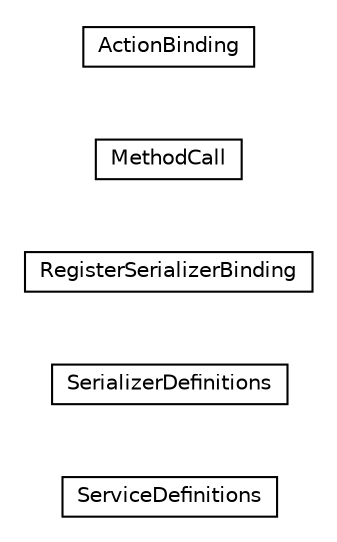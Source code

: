 #!/usr/local/bin/dot
#
# Class diagram 
# Generated by UMLGraph version R5_6-24-gf6e263 (http://www.umlgraph.org/)
#

digraph G {
	edge [fontname="Helvetica",fontsize=10,labelfontname="Helvetica",labelfontsize=10];
	node [fontname="Helvetica",fontsize=10,shape=plaintext];
	nodesep=0.25;
	ranksep=0.5;
	rankdir=LR;
	// com.gwtplatform.dispatch.rebind.type.ServiceDefinitions
	c14779 [label=<<table title="com.gwtplatform.dispatch.rebind.type.ServiceDefinitions" border="0" cellborder="1" cellspacing="0" cellpadding="2" port="p" href="./ServiceDefinitions.html">
		<tr><td><table border="0" cellspacing="0" cellpadding="1">
<tr><td align="center" balign="center"> ServiceDefinitions </td></tr>
		</table></td></tr>
		</table>>, URL="./ServiceDefinitions.html", fontname="Helvetica", fontcolor="black", fontsize=10.0];
	// com.gwtplatform.dispatch.rebind.type.SerializerDefinitions
	c14780 [label=<<table title="com.gwtplatform.dispatch.rebind.type.SerializerDefinitions" border="0" cellborder="1" cellspacing="0" cellpadding="2" port="p" href="./SerializerDefinitions.html">
		<tr><td><table border="0" cellspacing="0" cellpadding="1">
<tr><td align="center" balign="center"> SerializerDefinitions </td></tr>
		</table></td></tr>
		</table>>, URL="./SerializerDefinitions.html", fontname="Helvetica", fontcolor="black", fontsize=10.0];
	// com.gwtplatform.dispatch.rebind.type.RegisterSerializerBinding
	c14781 [label=<<table title="com.gwtplatform.dispatch.rebind.type.RegisterSerializerBinding" border="0" cellborder="1" cellspacing="0" cellpadding="2" port="p" href="./RegisterSerializerBinding.html">
		<tr><td><table border="0" cellspacing="0" cellpadding="1">
<tr><td align="center" balign="center"> RegisterSerializerBinding </td></tr>
		</table></td></tr>
		</table>>, URL="./RegisterSerializerBinding.html", fontname="Helvetica", fontcolor="black", fontsize=10.0];
	// com.gwtplatform.dispatch.rebind.type.MethodCall
	c14782 [label=<<table title="com.gwtplatform.dispatch.rebind.type.MethodCall" border="0" cellborder="1" cellspacing="0" cellpadding="2" port="p" href="./MethodCall.html">
		<tr><td><table border="0" cellspacing="0" cellpadding="1">
<tr><td align="center" balign="center"> MethodCall </td></tr>
		</table></td></tr>
		</table>>, URL="./MethodCall.html", fontname="Helvetica", fontcolor="black", fontsize=10.0];
	// com.gwtplatform.dispatch.rebind.type.ActionBinding
	c14783 [label=<<table title="com.gwtplatform.dispatch.rebind.type.ActionBinding" border="0" cellborder="1" cellspacing="0" cellpadding="2" port="p" href="./ActionBinding.html">
		<tr><td><table border="0" cellspacing="0" cellpadding="1">
<tr><td align="center" balign="center"> ActionBinding </td></tr>
		</table></td></tr>
		</table>>, URL="./ActionBinding.html", fontname="Helvetica", fontcolor="black", fontsize=10.0];
}

